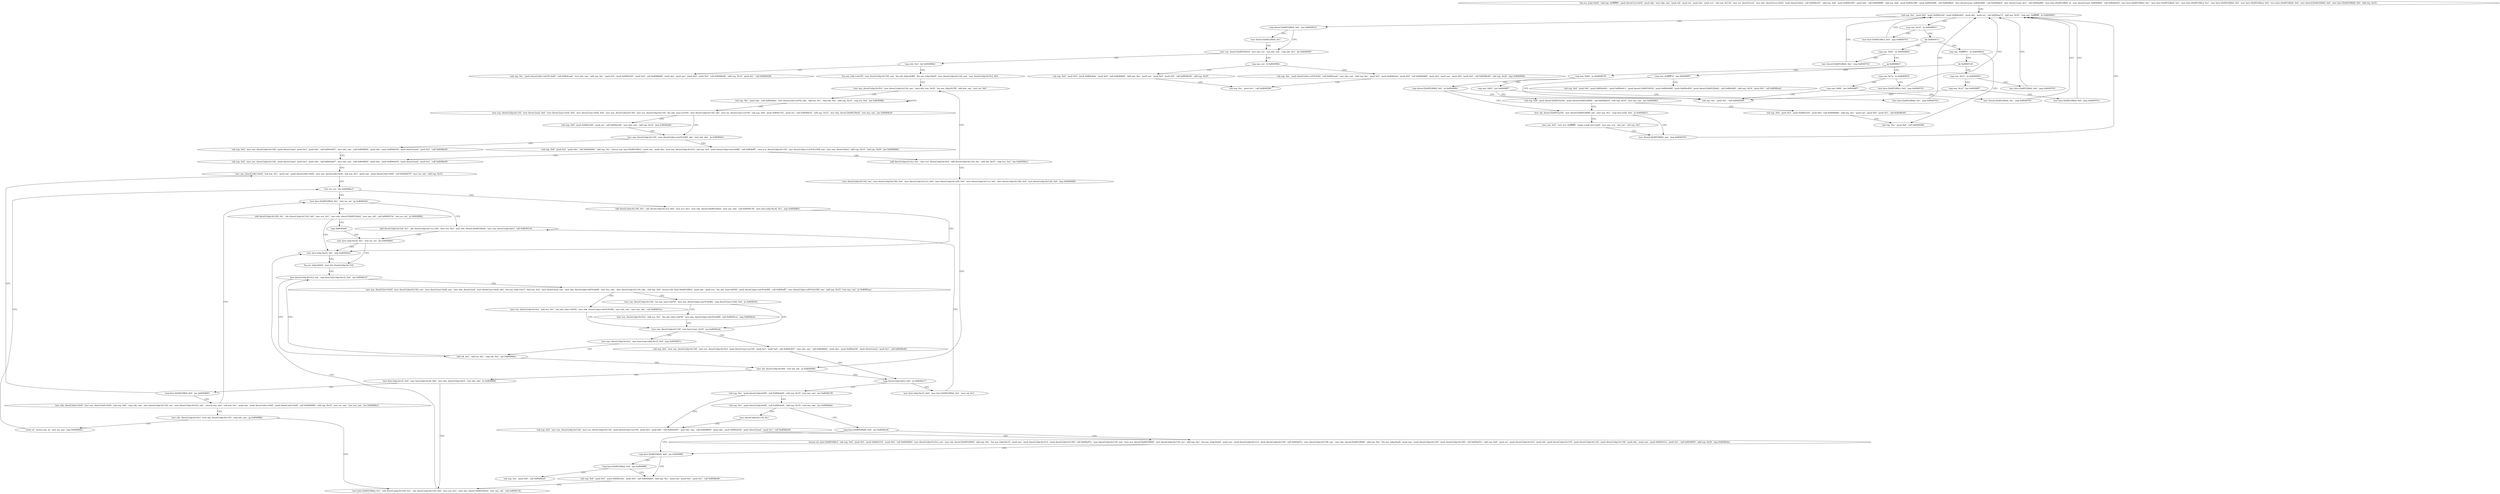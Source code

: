 digraph "func" {
"134518456" [label = "'lea ecx, [esp+0x4]', 'and esp, 0xfffffff0', 'push dword [ecx-0x4]', 'push ebp', 'mov ebp, esp', 'push edi', 'push esi', 'push ebx', 'push ecx', 'sub esp, 0x134', 'mov esi, dword [ecx]', 'mov ebx, dword [ecx+0x4]', 'push dword [ebx]', 'call 0x804b161', 'add esp, 0x8', 'push 0x804e585', 'push 0x6', 'call 0x8048f80', 'add esp, 0x8', 'push 0x804e384', 'push 0x804e488', 'call 0x8048fe0', 'mov dword [esp], 0x804e488', 'call 0x8048dc0', 'mov dword [esp], 0x3', 'call 0x804af0b', 'mov byte [0x80528bf], al', 'mov dword [esp], 0x8049fd4', 'call 0x804dd20', 'mov byte [0x80528be], 0x1', 'mov byte [0x80528bd], 0x1', 'mov byte [0x80528bc], 0x1', 'mov byte [0x80528bb], 0x0', 'mov byte [0x80528ba], 0x0', 'mov byte [0x80528b9], 0x0', 'mov dword [0x80528b4], 0x0', 'mov byte [0x80528b8], 0x0', 'add esp, 0x10', " ]
"134518627" [label = "'sub esp, 0xc', 'push 0x0', 'push 0x804e5a0', 'push 0x804e4d5', 'push ebx', 'push esi', 'call 0x804ae73', 'add esp, 0x20', 'cmp eax, 0xffffffff', 'je 0x8049901', " ]
"134519041" [label = "'cmp dword [0x80528b0], 0x0', 'jne 0x8049914', " ]
"134519060" [label = "'mov eax, dword [0x8052820]', 'mov edx, esi', 'sub edx, eax', 'cmp edx, 0x1', 'jle 0x804995f', " ]
"134519050" [label = "'mov dword [0x80528b0], 0x1', " ]
"134518661" [label = "'cmp eax, 0x33', 'je 0x8049851', " ]
"134518865" [label = "'mov byte [0x80528bc], 0x0', 'jmp 0x8049763', " ]
"134518670" [label = "'jle 0x80497c1', " ]
"134519135" [label = "'cmp eax, esi', 'jl 0x804998e', " ]
"134519074" [label = "'cmp edx, 0x2', 'jle 0x80499bd', " ]
"134518721" [label = "'cmp eax, 0xffffff7e', 'je 0x80498ed', " ]
"134518672" [label = "'cmp eax, 0x81', 'je 0x8049869', " ]
"134519182" [label = "'sub esp, 0xc', 'push dword [ebx+esi*4-0x4]', 'call 0x804caad', 'mov ebx, eax', 'add esp, 0xc', 'push 0x5', 'push 0x804e4ea', 'push 0x0', 'call 0x8048db0', 'push ebx', 'push eax', 'push 0x0', 'push 0x0', 'call 0x8048e40', 'add esp, 0x20', 'jmp 0x8049984', " ]
"134519139" [label = "'sub esp, 0x4', 'push 0x5', 'push 0x804e4da', 'push 0x0', 'call 0x8048db0', 'add esp, 0xc', 'push eax', 'push 0x0', 'push 0x0', 'call 0x8048e40', 'add esp, 0x10', " ]
"134519229" [label = "'lea eax, [ebx+eax*4]', 'mov dword [ebp-0x134], eax', 'lea edi, [ebp-0x98]', 'lea eax, [ebp-0xb0]', 'mov dword [ebp-0x114], eax', 'mov dword [ebp-0x10c], 0x0', " ]
"134519083" [label = "'sub esp, 0xc', 'push dword [ebx+eax*4+0x8]', 'call 0x804caad', 'mov ebx, eax', 'add esp, 0xc', 'push 0x5', 'push 0x804e503', 'push 0x0', 'call 0x8048db0', 'push ebx', 'push eax', 'push 0x0', 'push 0x0', 'call 0x8048e40', 'add esp, 0x14', 'push 0x1', 'call 0x8049296', " ]
"134519021" [label = "'sub esp, 0xc', 'push 0x0', 'call 0x8049296', " ]
"134518732" [label = "'jle 0x80497e8', " ]
"134518889" [label = "'mov dword [0x80528b4], 0x2', 'jmp 0x8049763', " ]
"134518683" [label = "'jg 0x8049827', " ]
"134519172" [label = "'sub esp, 0xc', 'push 0x1', 'call 0x8049296', " ]
"134519266" [label = "'mov eax, dword [ebp-0x10c]', 'mov dword [ebp-0x110], eax', 'imul ebx, eax, 0x30', 'lea eax, [ebp-0x78]', 'add ebx, eax', 'mov esi, 0x0', " ]
"134518760" [label = "'cmp eax, 0xffffff7d', 'jne 0x80498f7', " ]
"134518734" [label = "'cmp eax, 0x31', 'je 0x8049845', " ]
"134518823" [label = "'cmp eax, 0x82', 'je 0x8049878', " ]
"134518689" [label = "'cmp eax, 0x7a', 'je 0x804985d', " ]
"134519291" [label = "'sub esp, 0xc', 'push ebx', 'call 0x804afde', 'mov dword [edi+esi*4], ebx', 'add esi, 0x1', 'add ebx, 0xc', 'add esp, 0x10', 'cmp esi, 0x4', 'jne 0x80499fb', " ]
"134519317" [label = "'mov eax, dword [ebp-0x114]', 'mov dword [eax], 0x0', 'mov dword [eax+0x4], 0x0', 'mov dword [eax+0x8], 0x0', 'mov eax, dword [ebp-0x134]', 'mov ecx, dword [ebp-0x110]', 'lea edx, [eax+ecx*4]', 'mov dword [ebp-0x118], edx', 'mov esi, dword [eax+ecx*4]', 'sub esp, 0x8', 'push 0x804e742', 'push esi', 'call 0x8048d10', 'add esp, 0x10', 'mov ebx, dword [0x80528a0]', 'test eax, eax', 'jne 0x8049b29', " ]
"134519593" [label = "'sub esp, 0x8', 'push 0x804e546', 'push esi', 'call 0x804a1d0', 'mov ebx, eax', 'add esp, 0x10', 'jmp 0x8049a66', " ]
"134519398" [label = "'mov eax, dword [ebp-0x110]', 'mov dword [ebp+eax*4-0xf8], ebx', 'test ebx, ebx', 'je 0x8049b41', " ]
"134519031" [label = "'sub esp, 0xc', 'push 0x1', 'call 0x8049296', " ]
"134518771" [label = "'sub esp, 0x4', 'push 0x0', 'push 0x804e4b1', 'push 0x804e4c1', 'push dword [0x8052810]', 'push 0x804e484', 'push 0x804e409', 'push dword [0x80528a4]', 'call 0x804cfb0', 'add esp, 0x14', 'push 0x0', 'call 0x8048ea0', " ]
"134518853" [label = "'mov byte [0x80528be], 0x0', 'jmp 0x8049763', " ]
"134518739" [label = "'cmp eax, 0x32', 'jne 0x80498f7', " ]
"134518904" [label = "'cmp dword [0x80528b0], 0x0', 'je 0x804989c', " ]
"134518830" [label = "'cmp eax, 0x83', 'jne 0x80498f7', " ]
"134518877" [label = "'mov byte [0x805280c], 0x0', 'jmp 0x8049763', " ]
"134518698" [label = "'cmp eax, 0x80', 'jne 0x80498f7', " ]
"134519617" [label = "'sub esp, 0x4', 'mov eax, dword [ebp-0x118]', 'push dword [eax]', 'push 0x3', 'push 0x0', 'call 0x804c8d7', 'mov ebx, eax', 'call 0x8048f20', 'push ebx', 'push 0x804e634', 'push dword [eax]', 'push 0x1', 'call 0x8048e40', " ]
"134519419" [label = "'sub esp, 0x8', 'push 0x2', 'push ebx', 'call 0x804a0b6', 'add esp, 0xc', 'movsx eax, byte [0x805280c]', 'push eax', 'push ebx', 'mov eax, dword [ebp-0x10c]', 'shl eax, 0x4', 'push dword [ebp+eax-0x98]', 'call 0x804aff7', 'mov ecx, dword [ebp-0x110]', 'mov dword [ebp+ecx*4-0x100], eax', 'mov eax, dword [ebx]', 'add esp, 0x10', 'and eax, 0x20', 'jne 0x8049b6b', " ]
"134518748" [label = "'mov byte [0x80528bd], 0x0', 'jmp 0x8049763', " ]
"134518940" [label = "'mov edi, dword [0x8052a54]', 'mov dword [0x8052808], edi', 'mov eax, 0x1', 'cmp byte [edi], 0x0', 'je 0x80498c5', " ]
"134518913" [label = "'sub esp, 0x8', 'push dword [0x8052a54]', 'push dword [0x8052808]', 'call 0x8048d10', 'add esp, 0x10', 'test eax, eax', 'jne 0x80498cf', " ]
"134518841" [label = "'mov byte [0x80528b8], 0x1', 'jmp 0x8049763', " ]
"134518709" [label = "'mov dword [0x80528b4], 0x1', 'jmp 0x8049763', " ]
"134519659" [label = "'sub esp, 0x4', 'mov eax, dword [ebp-0x118]', 'push dword [eax]', 'push 0x3', 'push 0x0', 'call 0x804c8d7', 'mov ebx, eax', 'call 0x8048f20', 'push ebx', 'push 0x804e634', 'push dword [eax]', 'push 0x1', 'call 0x8048e40', " ]
"134519490" [label = "'add dword [ebp-0x10c], 0x1', 'mov ecx, dword [ebp-0x10c]', 'add dword [ebp-0x114], 0xc', 'add edi, 0x10', 'cmp ecx, 0x2', 'jne 0x80499e2', " ]
"134518981" [label = "'mov dword [0x80528b0], eax', 'jmp 0x8049763', " ]
"134518962" [label = "'mov eax, 0x0', 'mov ecx, 0xffffffff', 'repne scasb byte [edi]', 'mov eax, ecx', 'not eax', 'sub eax, 0x1', " ]
"134518991" [label = "'sub esp, 0x4', 'push 0x5', 'push 0x804e3e4', 'push 0x0', 'call 0x8048db0', 'add esp, 0xc', 'push eax', 'push 0x0', 'push 0x1', 'call 0x8048e40', " ]
"134519779" [label = "'mov byte [0x80528bb], 0x1', 'test esi, esi', 'jg 0x8049d2b', " ]
"134520107" [label = "'add dword [ebp-0x120], 0x1', 'adc dword [ebp-0x11c], 0x0', 'mov ecx, 0x2', 'mov edx, dword [0x80528a4]', 'mov eax, dword [ebp-0xfc]', 'call 0x804913b', " ]
"134519794" [label = "'add dword [ebp-0x128], 0x1', 'adc dword [ebp-0x124], 0x0', 'mov ecx, 0x1', 'mov edx, dword [0x80528a4]', 'mov eax, edi', 'call 0x804913b', 'test esi, esi', 'js 0x8049fb4', " ]
"134519735" [label = "'add dword [ebp-0x130], 0x1', 'adc dword [ebp-0x12c], 0x0', 'mov ecx, 0x3', 'mov edx, dword [0x80528a4]', 'mov eax, ebx', 'call 0x804913b', 'mov byte [ebp-0xc4], 0x1', 'jmp 0x8049fb4', " ]
"134520756" [label = "'mov byte [ebp-0xc5], 0x1', 'jmp 0x8049d5e', " ]
"134519701" [label = "'mov eax, dword [ebx+0x4]', 'sub eax, 0x1', 'push eax', 'push dword [ebx+0x8]', 'mov eax, dword [edi+0x4]', 'sub eax, 0x1', 'push eax', 'push dword [edi+0x8]', 'call 0x804d479', 'mov esi, eax', 'add esp, 0x10', " ]
"134519522" [label = "'mov dword [ebp-0x114], eax', 'mov dword [ebp-0x130], 0x0', 'mov dword [ebp-0x12c], 0x0', 'mov dword [ebp-0x120], 0x0', 'mov dword [ebp-0x11c], 0x0', 'mov dword [ebp-0x128], 0x0', 'mov dword [ebp-0x124], 0x0', 'jmp 0x8049d89', " ]
"134520143" [label = "'mov byte [ebp-0xc4], 0x1', 'test esi, esi', 'jle 0x8049fb4', " ]
"134519834" [label = "'jmp 0x8049d4f', " ]
"134520158" [label = "'lea esi, [ebp-0xb0]', 'mov edi, dword [ebp-0x114]', " ]
"134520201" [label = "'mov edi, dword [ebp-0x100]', 'test edi, edi', 'je 0x8049d0b', " ]
"134520170" [label = "'mov dword [ebp-0x10c], edi', 'cmp byte [edi+ebp-0xc5], 0x0', 'jne 0x8049c1f', " ]
"134520075" [label = "'cmp dword [ebp-0xfc], 0x0', 'je 0x8049e17', " ]
"134520215" [label = "'mov byte [ebp-0xc5], 0x0', 'mov byte [ebp-0xc4], 0x0', 'mov ebx, dword [ebp-0xfc]', 'test ebx, ebx', 'je 0x8049f8d', " ]
"134519839" [label = "'mov eax, dword [esi+0x4]', 'mov dword [ebp-0x118], eax', 'mov dword [esi+0x8], eax', 'mov ebx, dword [esi]', 'mov dword [esi+0x4], ebx', 'lea eax, [ebx+0x1]', 'and eax, 0x3', 'mov dword [esi], eax', 'mov edx, dword [ebp+edi*4-0xf8]', 'mov ecx, edx', 'mov dword [ebp-0x110], edx', 'sub esp, 0x4', 'movsx edx, byte [0x805280c]', 'push edx', 'push ecx', 'lea eax, [eax+edi*4]', 'push dword [ebp+eax*4-0x98]', 'call 0x804aff7', 'mov dword [ebp+edi*4-0x100], eax', 'add esp, 0x10', 'test eax, eax', 'je 0x8049caa', " ]
"134519978" [label = "'mov eax, dword [ebp-0x118]', 'lea eax, [eax+edi*4]', 'mov eax, dword [ebp+eax*4-0x98]', 'cmp dword [eax+0x8], 0x0', 'je 0x8049c8c', " ]
"134519920" [label = "'mov ecx, dword [ebp-0x10c]', 'add ecx, 0x1', 'lea edx, [ebx+edi*4]', 'mov ebx, dword [ebp+edx*4-0x98]', 'mov edx, eax', 'mov eax, ebx', 'call 0x80491ee', " ]
"134520190" [label = "'add edi, 0x1', 'add esi, 0xc', 'cmp edi, 0x2', 'jne 0x8049d6a', " ]
"134520343" [label = "'sub esp, 0xc', 'push dword [ebp-0xf8]', 'call 0x804a0e6', 'add esp, 0x10', 'test eax, eax', 'jne 0x8049e78', " ]
"134520088" [label = "'mov byte [ebp-0xc5], 0x0', 'mov byte [0x80528bb], 0x1', 'mov esi, 0x1', " ]
"134520717" [label = "'mov byte [0x80528bb], 0x1', 'add dword [ebp-0x128], 0x1', 'adc dword [ebp-0x124], 0x0', 'mov ecx, 0x1', 'mov edx, dword [0x80528a4]', 'mov eax, edi', 'call 0x804913b', " ]
"134520243" [label = "'cmp byte [0x80528bf], 0x0', 'jne 0x8049b95', " ]
"134519948" [label = "'mov eax, dword [ebp-0x110]', 'test byte [eax], 0x20', 'jne 0x8049cda', " ]
"134520000" [label = "'mov ecx, dword [ebp-0x10c]', 'add ecx, 0x1', 'lea edx, [ebx+edi*4]', 'mov edx, dword [ebp+edx*4-0x98]', 'call 0x80491ee', 'jmp 0x8049c8c', " ]
"134520440" [label = "'sub esp, 0x4', 'mov eax, dword [ebp-0x134]', 'mov ecx, dword [ebp-0x114]', 'push dword [eax+ecx*4]', 'push 0x3', 'push 0x0', 'call 0x804c8d7', 'mov ebx, eax', 'call 0x8048f20', 'push ebx', 'push 0x804e634', 'push dword [eax]', 'push 0x1', 'call 0x8048e40', " ]
"134520364" [label = "'sub esp, 0xc', 'push dword [ebp-0xf4]', 'call 0x804a0e6', 'add esp, 0x10', 'test eax, eax', 'jne 0x8049e6e', " ]
"134520256" [label = "'mov edx, dword [ebx+0x4]', 'mov eax, dword [edi+0x4]', 'sub esp, 0x4', 'cmp edx, eax', 'mov dword [ebp-0x110], eax', 'mov dword [ebp-0x10c], edx', 'cmovle eax, edx', 'sub eax, 0x1', 'push eax', 'push dword [ebx+0x8]', 'push dword [edi+0x8]', 'call 0x8048d90', 'add esp, 0x10', 'mov esi, eax', 'test eax, eax', 'jne 0x8049be3', " ]
"134520026" [label = "'sub esp, 0x4', 'mov eax, dword [ebp-0x134]', 'mov ecx, dword [ebp-0x10c]', 'push dword [eax+ecx*4]', 'push 0x3', 'push 0x0', 'call 0x804c8d7', 'mov ebx, eax', 'call 0x8048f20', 'push ebx', 'push 0x804e634', 'push dword [eax]', 'push 0x1', 'call 0x8048e40', " ]
"134519959" [label = "'mov eax, dword [ebp-0x10c]', 'mov byte [eax+ebp-0xc5], 0x0', 'jmp 0x8049d7e', " ]
"134520489" [label = "'movzx esi, byte [0x805280c]', 'sub esp, 0x4', 'push 0x5', 'push 0x804e514', 'push 0x0', 'call 0x8048db0', 'mov dword [ebp-0x10c], eax', 'mov edi, dword [0x8052808]', 'add esp, 0xc', 'lea eax, [ebp-0xc5]', 'push eax', 'push dword [ebp-0x12c]', 'push dword [ebp-0x130]', 'call 0x804af7e', 'mov dword [ebp-0x110], eax', 'mov ecx, dword [0x8052808]', 'mov dword [ebp-0x114], ecx', 'add esp, 0xc', 'lea eax, [ebp-0xda]', 'push eax', 'push dword [ebp-0x11c]', 'push dword [ebp-0x120]', 'call 0x804af7e', 'mov dword [ebp-0x118], eax', 'mov ebx, dword [0x8052808]', 'add esp, 0xc', 'lea eax, [ebp-0xef]', 'push eax', 'push dword [ebp-0x124]', 'push dword [ebp-0x128]', 'call 0x804af7e', 'add esp, 0x8', 'push esi', 'push dword [ebp-0x10c]', 'push edi', 'push dword [ebp-0x110]', 'push dword [ebp-0x114]', 'push dword [ebp-0x118]', 'push ebx', 'push eax', 'push 0x804e51a', 'push 0x1', 'call 0x8048f50', 'add esp, 0x30', 'jmp 0x8049e4a', " ]
"134520430" [label = "'mov dword [ebp-0x114], 0x1', " ]
"134520385" [label = "'cmp byte [0x80528b8], 0x0', 'jne 0x8049ea9', " ]
"134519731" [label = "'test esi, esi', 'jne 0x8049be3', " ]
"134520310" [label = "'mov edx, dword [ebp-0x10c]', 'mov eax, dword [ebp-0x110]', 'cmp edx, eax', 'jg 0x8049f8d', " ]
"134520394" [label = "'cmp byte [0x80528b9], 0x0', 'jne 0x8049f6f', " ]
"134520687" [label = "'sub esp, 0x4', 'push 0x5', 'push 0x804e52b', 'push 0x0', 'call 0x8048db0', 'add esp, 0xc', 'push eax', 'push 0x0', 'push 0x1', 'call 0x8048e40', " ]
"134520407" [label = "'cmp byte [0x80528ba], 0x0', 'jne 0x8049f6f', " ]
"134520330" [label = "'setne al', 'movzx eax, al', 'mov esi, eax', 'jmp 0x8049bb3', " ]
"134520420" [label = "'sub esp, 0xc', 'push 0x0', 'call 0x8048ea0', " ]
"134518456" -> "134518627" [ label = "CFG" ]
"134518627" -> "134519041" [ label = "CFG" ]
"134518627" -> "134518661" [ label = "CFG" ]
"134519041" -> "134519060" [ label = "CFG" ]
"134519041" -> "134519050" [ label = "CFG" ]
"134519060" -> "134519135" [ label = "CFG" ]
"134519060" -> "134519074" [ label = "CFG" ]
"134519050" -> "134519060" [ label = "CFG" ]
"134518661" -> "134518865" [ label = "CFG" ]
"134518661" -> "134518670" [ label = "CFG" ]
"134518865" -> "134518627" [ label = "CFG" ]
"134518670" -> "134518721" [ label = "CFG" ]
"134518670" -> "134518672" [ label = "CFG" ]
"134519135" -> "134519182" [ label = "CFG" ]
"134519135" -> "134519139" [ label = "CFG" ]
"134519074" -> "134519229" [ label = "CFG" ]
"134519074" -> "134519083" [ label = "CFG" ]
"134518721" -> "134519021" [ label = "CFG" ]
"134518721" -> "134518732" [ label = "CFG" ]
"134518672" -> "134518889" [ label = "CFG" ]
"134518672" -> "134518683" [ label = "CFG" ]
"134519182" -> "134519172" [ label = "CFG" ]
"134519139" -> "134519172" [ label = "CFG" ]
"134519229" -> "134519266" [ label = "CFG" ]
"134518732" -> "134518760" [ label = "CFG" ]
"134518732" -> "134518734" [ label = "CFG" ]
"134518889" -> "134518627" [ label = "CFG" ]
"134518683" -> "134518823" [ label = "CFG" ]
"134518683" -> "134518689" [ label = "CFG" ]
"134519266" -> "134519291" [ label = "CFG" ]
"134518760" -> "134519031" [ label = "CFG" ]
"134518760" -> "134518771" [ label = "CFG" ]
"134518734" -> "134518853" [ label = "CFG" ]
"134518734" -> "134518739" [ label = "CFG" ]
"134518823" -> "134518904" [ label = "CFG" ]
"134518823" -> "134518830" [ label = "CFG" ]
"134518689" -> "134518877" [ label = "CFG" ]
"134518689" -> "134518698" [ label = "CFG" ]
"134519291" -> "134519291" [ label = "CFG" ]
"134519291" -> "134519317" [ label = "CFG" ]
"134519317" -> "134519593" [ label = "CFG" ]
"134519317" -> "134519398" [ label = "CFG" ]
"134519593" -> "134519398" [ label = "CFG" ]
"134519398" -> "134519617" [ label = "CFG" ]
"134519398" -> "134519419" [ label = "CFG" ]
"134518853" -> "134518627" [ label = "CFG" ]
"134518739" -> "134519031" [ label = "CFG" ]
"134518739" -> "134518748" [ label = "CFG" ]
"134518904" -> "134518940" [ label = "CFG" ]
"134518904" -> "134518913" [ label = "CFG" ]
"134518830" -> "134519031" [ label = "CFG" ]
"134518830" -> "134518841" [ label = "CFG" ]
"134518877" -> "134518627" [ label = "CFG" ]
"134518698" -> "134519031" [ label = "CFG" ]
"134518698" -> "134518709" [ label = "CFG" ]
"134519617" -> "134519659" [ label = "CFG" ]
"134519419" -> "134519659" [ label = "CFG" ]
"134519419" -> "134519490" [ label = "CFG" ]
"134518748" -> "134518627" [ label = "CFG" ]
"134518940" -> "134518981" [ label = "CFG" ]
"134518940" -> "134518962" [ label = "CFG" ]
"134518913" -> "134518991" [ label = "CFG" ]
"134518913" -> "134518940" [ label = "CFG" ]
"134518841" -> "134518627" [ label = "CFG" ]
"134518709" -> "134518627" [ label = "CFG" ]
"134519659" -> "134519701" [ label = "CFG" ]
"134519490" -> "134519266" [ label = "CFG" ]
"134519490" -> "134519522" [ label = "CFG" ]
"134518981" -> "134518627" [ label = "CFG" ]
"134518962" -> "134518981" [ label = "CFG" ]
"134518991" -> "134519021" [ label = "CFG" ]
"134519779" -> "134520107" [ label = "CFG" ]
"134519779" -> "134519794" [ label = "CFG" ]
"134520107" -> "134520143" [ label = "CFG" ]
"134519794" -> "134520756" [ label = "CFG" ]
"134519794" -> "134519834" [ label = "CFG" ]
"134519735" -> "134520756" [ label = "CFG" ]
"134520756" -> "134520158" [ label = "CFG" ]
"134519701" -> "134519731" [ label = "CFG" ]
"134519522" -> "134520201" [ label = "CFG" ]
"134520143" -> "134520756" [ label = "CFG" ]
"134520143" -> "134520158" [ label = "CFG" ]
"134519834" -> "134520143" [ label = "CFG" ]
"134520158" -> "134520170" [ label = "CFG" ]
"134520201" -> "134520075" [ label = "CFG" ]
"134520201" -> "134520215" [ label = "CFG" ]
"134520170" -> "134519839" [ label = "CFG" ]
"134520170" -> "134520190" [ label = "CFG" ]
"134520075" -> "134520343" [ label = "CFG" ]
"134520075" -> "134520088" [ label = "CFG" ]
"134520215" -> "134520717" [ label = "CFG" ]
"134520215" -> "134520243" [ label = "CFG" ]
"134519839" -> "134519978" [ label = "CFG" ]
"134519839" -> "134519920" [ label = "CFG" ]
"134519978" -> "134519948" [ label = "CFG" ]
"134519978" -> "134520000" [ label = "CFG" ]
"134519920" -> "134519948" [ label = "CFG" ]
"134520190" -> "134520170" [ label = "CFG" ]
"134520190" -> "134520201" [ label = "CFG" ]
"134520343" -> "134520440" [ label = "CFG" ]
"134520343" -> "134520364" [ label = "CFG" ]
"134520088" -> "134520107" [ label = "CFG" ]
"134520717" -> "134520756" [ label = "CFG" ]
"134520243" -> "134519701" [ label = "CFG" ]
"134520243" -> "134520256" [ label = "CFG" ]
"134519948" -> "134520026" [ label = "CFG" ]
"134519948" -> "134519959" [ label = "CFG" ]
"134520000" -> "134519948" [ label = "CFG" ]
"134520440" -> "134520489" [ label = "CFG" ]
"134520364" -> "134520430" [ label = "CFG" ]
"134520364" -> "134520385" [ label = "CFG" ]
"134520256" -> "134519779" [ label = "CFG" ]
"134520256" -> "134520310" [ label = "CFG" ]
"134520026" -> "134520075" [ label = "CFG" ]
"134519959" -> "134520190" [ label = "CFG" ]
"134520489" -> "134520394" [ label = "CFG" ]
"134520430" -> "134520440" [ label = "CFG" ]
"134520385" -> "134520489" [ label = "CFG" ]
"134520385" -> "134520394" [ label = "CFG" ]
"134519731" -> "134519779" [ label = "CFG" ]
"134519731" -> "134519735" [ label = "CFG" ]
"134520310" -> "134520717" [ label = "CFG" ]
"134520310" -> "134520330" [ label = "CFG" ]
"134520394" -> "134520687" [ label = "CFG" ]
"134520394" -> "134520407" [ label = "CFG" ]
"134520687" -> "134520717" [ label = "CFG" ]
"134520407" -> "134520687" [ label = "CFG" ]
"134520407" -> "134520420" [ label = "CFG" ]
"134520330" -> "134519731" [ label = "CFG" ]
}
